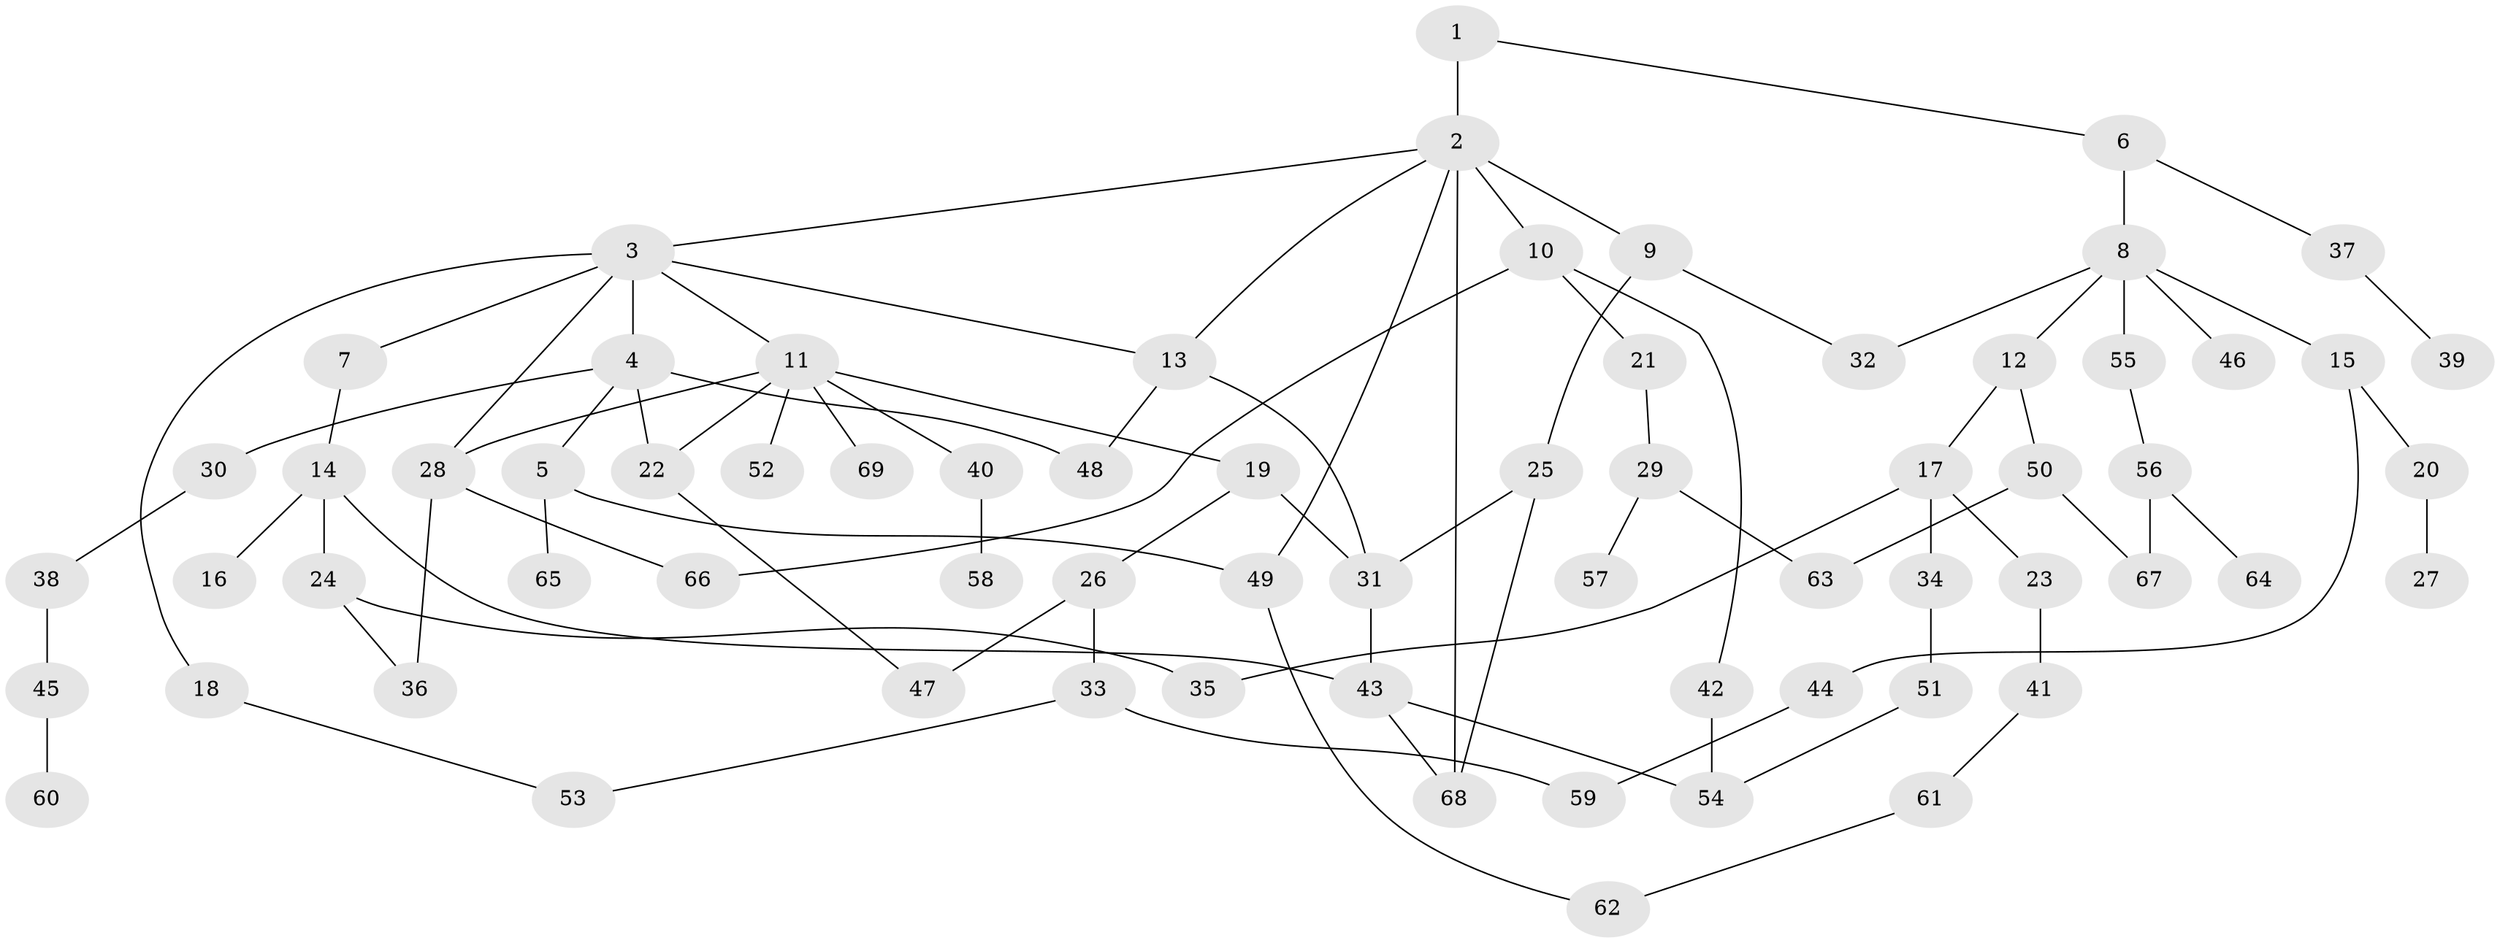 // original degree distribution, {3: 0.24489795918367346, 7: 0.02040816326530612, 6: 0.01020408163265306, 5: 0.07142857142857142, 4: 0.061224489795918366, 1: 0.25510204081632654, 2: 0.336734693877551}
// Generated by graph-tools (version 1.1) at 2025/49/03/04/25 22:49:01]
// undirected, 69 vertices, 90 edges
graph export_dot {
  node [color=gray90,style=filled];
  1;
  2;
  3;
  4;
  5;
  6;
  7;
  8;
  9;
  10;
  11;
  12;
  13;
  14;
  15;
  16;
  17;
  18;
  19;
  20;
  21;
  22;
  23;
  24;
  25;
  26;
  27;
  28;
  29;
  30;
  31;
  32;
  33;
  34;
  35;
  36;
  37;
  38;
  39;
  40;
  41;
  42;
  43;
  44;
  45;
  46;
  47;
  48;
  49;
  50;
  51;
  52;
  53;
  54;
  55;
  56;
  57;
  58;
  59;
  60;
  61;
  62;
  63;
  64;
  65;
  66;
  67;
  68;
  69;
  1 -- 2 [weight=2.0];
  1 -- 6 [weight=1.0];
  2 -- 3 [weight=1.0];
  2 -- 9 [weight=1.0];
  2 -- 10 [weight=1.0];
  2 -- 13 [weight=1.0];
  2 -- 49 [weight=1.0];
  2 -- 68 [weight=1.0];
  3 -- 4 [weight=1.0];
  3 -- 7 [weight=1.0];
  3 -- 11 [weight=1.0];
  3 -- 13 [weight=1.0];
  3 -- 18 [weight=1.0];
  3 -- 28 [weight=1.0];
  4 -- 5 [weight=1.0];
  4 -- 22 [weight=1.0];
  4 -- 30 [weight=1.0];
  4 -- 48 [weight=1.0];
  5 -- 49 [weight=1.0];
  5 -- 65 [weight=1.0];
  6 -- 8 [weight=1.0];
  6 -- 37 [weight=1.0];
  7 -- 14 [weight=1.0];
  8 -- 12 [weight=1.0];
  8 -- 15 [weight=1.0];
  8 -- 32 [weight=1.0];
  8 -- 46 [weight=1.0];
  8 -- 55 [weight=1.0];
  9 -- 25 [weight=1.0];
  9 -- 32 [weight=1.0];
  10 -- 21 [weight=1.0];
  10 -- 42 [weight=1.0];
  10 -- 66 [weight=1.0];
  11 -- 19 [weight=1.0];
  11 -- 22 [weight=1.0];
  11 -- 28 [weight=1.0];
  11 -- 40 [weight=1.0];
  11 -- 52 [weight=1.0];
  11 -- 69 [weight=2.0];
  12 -- 17 [weight=1.0];
  12 -- 50 [weight=1.0];
  13 -- 31 [weight=1.0];
  13 -- 48 [weight=1.0];
  14 -- 16 [weight=1.0];
  14 -- 24 [weight=1.0];
  14 -- 43 [weight=1.0];
  15 -- 20 [weight=1.0];
  15 -- 44 [weight=1.0];
  17 -- 23 [weight=1.0];
  17 -- 34 [weight=1.0];
  17 -- 35 [weight=1.0];
  18 -- 53 [weight=1.0];
  19 -- 26 [weight=1.0];
  19 -- 31 [weight=1.0];
  20 -- 27 [weight=1.0];
  21 -- 29 [weight=1.0];
  22 -- 47 [weight=1.0];
  23 -- 41 [weight=1.0];
  24 -- 35 [weight=1.0];
  24 -- 36 [weight=1.0];
  25 -- 31 [weight=1.0];
  25 -- 68 [weight=1.0];
  26 -- 33 [weight=1.0];
  26 -- 47 [weight=1.0];
  28 -- 36 [weight=1.0];
  28 -- 66 [weight=1.0];
  29 -- 57 [weight=1.0];
  29 -- 63 [weight=1.0];
  30 -- 38 [weight=1.0];
  31 -- 43 [weight=1.0];
  33 -- 53 [weight=1.0];
  33 -- 59 [weight=1.0];
  34 -- 51 [weight=1.0];
  37 -- 39 [weight=1.0];
  38 -- 45 [weight=1.0];
  40 -- 58 [weight=1.0];
  41 -- 61 [weight=1.0];
  42 -- 54 [weight=1.0];
  43 -- 54 [weight=1.0];
  43 -- 68 [weight=1.0];
  44 -- 59 [weight=1.0];
  45 -- 60 [weight=1.0];
  49 -- 62 [weight=1.0];
  50 -- 63 [weight=1.0];
  50 -- 67 [weight=1.0];
  51 -- 54 [weight=1.0];
  55 -- 56 [weight=1.0];
  56 -- 64 [weight=1.0];
  56 -- 67 [weight=1.0];
  61 -- 62 [weight=1.0];
}
